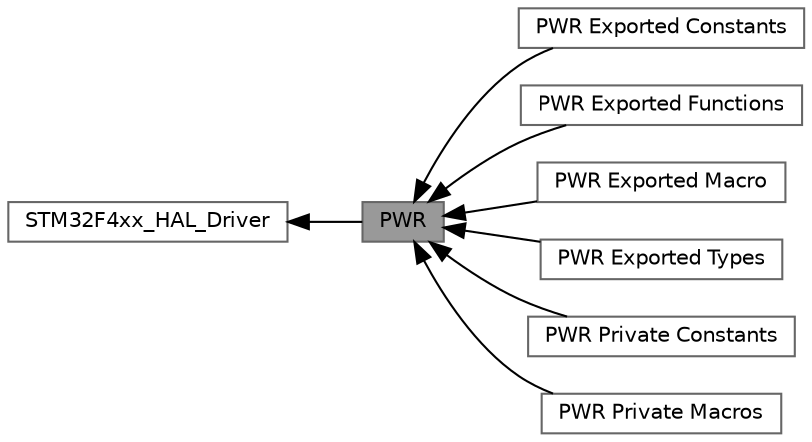 digraph "PWR"
{
 // LATEX_PDF_SIZE
  bgcolor="transparent";
  edge [fontname=Helvetica,fontsize=10,labelfontname=Helvetica,labelfontsize=10];
  node [fontname=Helvetica,fontsize=10,shape=box,height=0.2,width=0.4];
  rankdir=LR;
  Node1 [id="Node000001",label="PWR",height=0.2,width=0.4,color="gray40", fillcolor="grey60", style="filled", fontcolor="black",tooltip="PWR HAL module driver."];
  Node4 [id="Node000004",label="PWR Exported Constants",height=0.2,width=0.4,color="grey40", fillcolor="white", style="filled",URL="$group__PWR__Exported__Constants.html",tooltip=" "];
  Node8 [id="Node000008",label="PWR Exported Functions",height=0.2,width=0.4,color="grey40", fillcolor="white", style="filled",URL="$group__PWR__Exported__Functions.html",tooltip=" "];
  Node5 [id="Node000005",label="PWR Exported Macro",height=0.2,width=0.4,color="grey40", fillcolor="white", style="filled",URL="$group__PWR__Exported__Macro.html",tooltip=" "];
  Node3 [id="Node000003",label="PWR Exported Types",height=0.2,width=0.4,color="grey40", fillcolor="white", style="filled",URL="$group__PWR__Exported__Types.html",tooltip=" "];
  Node6 [id="Node000006",label="PWR Private Constants",height=0.2,width=0.4,color="grey40", fillcolor="white", style="filled",URL="$group__PWR__Private__Constants.html",tooltip=" "];
  Node7 [id="Node000007",label="PWR Private Macros",height=0.2,width=0.4,color="grey40", fillcolor="white", style="filled",URL="$group__PWR__Private__Macros.html",tooltip=" "];
  Node2 [id="Node000002",label="STM32F4xx_HAL_Driver",height=0.2,width=0.4,color="grey40", fillcolor="white", style="filled",URL="$group__STM32F4xx__HAL__Driver.html",tooltip=" "];
  Node2->Node1 [shape=plaintext, dir="back", style="solid"];
  Node1->Node3 [shape=plaintext, dir="back", style="solid"];
  Node1->Node4 [shape=plaintext, dir="back", style="solid"];
  Node1->Node5 [shape=plaintext, dir="back", style="solid"];
  Node1->Node6 [shape=plaintext, dir="back", style="solid"];
  Node1->Node7 [shape=plaintext, dir="back", style="solid"];
  Node1->Node8 [shape=plaintext, dir="back", style="solid"];
}
